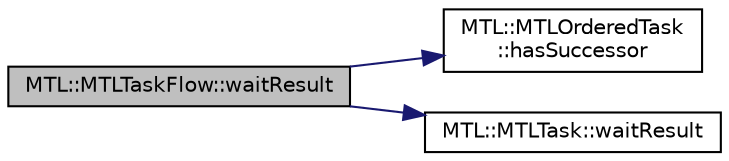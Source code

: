 digraph "MTL::MTLTaskFlow::waitResult"
{
 // LATEX_PDF_SIZE
  edge [fontname="Helvetica",fontsize="10",labelfontname="Helvetica",labelfontsize="10"];
  node [fontname="Helvetica",fontsize="10",shape=record];
  rankdir="LR";
  Node1 [label="MTL::MTLTaskFlow::waitResult",height=0.2,width=0.4,color="black", fillcolor="grey75", style="filled", fontcolor="black",tooltip="Wait for the task to finish."];
  Node1 -> Node2 [color="midnightblue",fontsize="10",style="solid",fontname="Helvetica"];
  Node2 [label="MTL::MTLOrderedTask\l::hasSuccessor",height=0.2,width=0.4,color="black", fillcolor="white", style="filled",URL="$d1/d77/classMTL_1_1MTLOrderedTask.html#a76ef42f992c8e8234b4f4fbb4904df2b",tooltip="Check if the task has Successors."];
  Node1 -> Node3 [color="midnightblue",fontsize="10",style="solid",fontname="Helvetica"];
  Node3 [label="MTL::MTLTask::waitResult",height=0.2,width=0.4,color="black", fillcolor="white", style="filled",URL="$d7/d56/classMTL_1_1MTLTask.html#a2eb6d3347c4f1cf5e47f3c80fb29237d",tooltip="Wait for the result of the task."];
}
